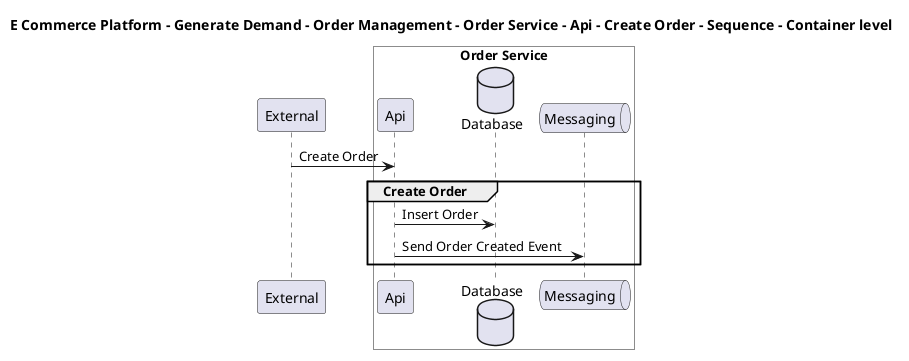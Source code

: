 @startuml

title E Commerce Platform - Generate Demand - Order Management - Order Service - Api - Create Order - Sequence - Container level

participant "External" as C4InterFlow.SoftwareSystems.ExternalSystem

box "Order Service" #White
    participant "Api" as ECommercePlatform.GenerateDemand.OrderManagement.SoftwareSystems.OrderService.Containers.Api
    database "Database" as ECommercePlatform.GenerateDemand.OrderManagement.SoftwareSystems.OrderService.Containers.Database
    queue "Messaging" as ECommercePlatform.GenerateDemand.OrderManagement.SoftwareSystems.OrderService.Containers.Messaging
end box


C4InterFlow.SoftwareSystems.ExternalSystem -> ECommercePlatform.GenerateDemand.OrderManagement.SoftwareSystems.OrderService.Containers.Api : Create Order
group Create Order
ECommercePlatform.GenerateDemand.OrderManagement.SoftwareSystems.OrderService.Containers.Api -> ECommercePlatform.GenerateDemand.OrderManagement.SoftwareSystems.OrderService.Containers.Database : Insert Order
ECommercePlatform.GenerateDemand.OrderManagement.SoftwareSystems.OrderService.Containers.Api -> ECommercePlatform.GenerateDemand.OrderManagement.SoftwareSystems.OrderService.Containers.Messaging : Send Order Created Event
end


@enduml
